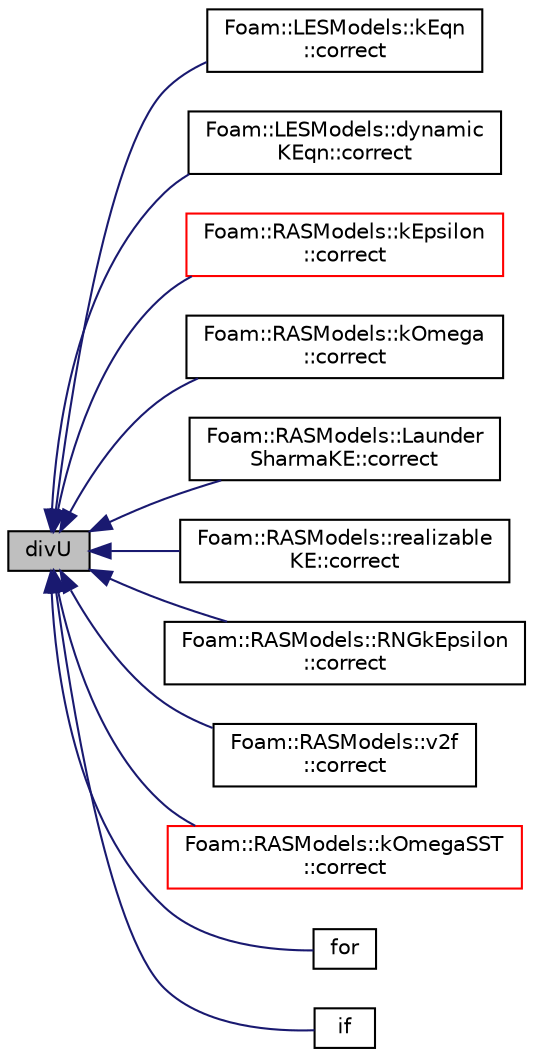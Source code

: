 digraph "divU"
{
  bgcolor="transparent";
  edge [fontname="Helvetica",fontsize="10",labelfontname="Helvetica",labelfontsize="10"];
  node [fontname="Helvetica",fontsize="10",shape=record];
  rankdir="LR";
  Node1 [label="divU",height=0.2,width=0.4,color="black", fillcolor="grey75", style="filled", fontcolor="black"];
  Node1 -> Node2 [dir="back",color="midnightblue",fontsize="10",style="solid",fontname="Helvetica"];
  Node2 [label="Foam::LESModels::kEqn\l::correct",height=0.2,width=0.4,color="black",URL="$a01219.html#a3ae44b28050c3aa494c1d8e18cf618c1",tooltip="Correct eddy-Viscosity and related properties. "];
  Node1 -> Node3 [dir="back",color="midnightblue",fontsize="10",style="solid",fontname="Helvetica"];
  Node3 [label="Foam::LESModels::dynamic\lKEqn::correct",height=0.2,width=0.4,color="black",URL="$a00596.html#a3ae44b28050c3aa494c1d8e18cf618c1",tooltip="Correct Eddy-Viscosity and related properties. "];
  Node1 -> Node4 [dir="back",color="midnightblue",fontsize="10",style="solid",fontname="Helvetica"];
  Node4 [label="Foam::RASModels::kEpsilon\l::correct",height=0.2,width=0.4,color="red",URL="$a01218.html#a3ae44b28050c3aa494c1d8e18cf618c1",tooltip="Solve the turbulence equations and correct the turbulence viscosity. "];
  Node1 -> Node5 [dir="back",color="midnightblue",fontsize="10",style="solid",fontname="Helvetica"];
  Node5 [label="Foam::RASModels::kOmega\l::correct",height=0.2,width=0.4,color="black",URL="$a01235.html#a3ae44b28050c3aa494c1d8e18cf618c1",tooltip="Solve the turbulence equations and correct the turbulence viscosity. "];
  Node1 -> Node6 [dir="back",color="midnightblue",fontsize="10",style="solid",fontname="Helvetica"];
  Node6 [label="Foam::RASModels::Launder\lSharmaKE::correct",height=0.2,width=0.4,color="black",URL="$a01265.html#a3ae44b28050c3aa494c1d8e18cf618c1",tooltip="Solve the turbulence equations and correct the turbulence viscosity. "];
  Node1 -> Node7 [dir="back",color="midnightblue",fontsize="10",style="solid",fontname="Helvetica"];
  Node7 [label="Foam::RASModels::realizable\lKE::correct",height=0.2,width=0.4,color="black",URL="$a02087.html#a3ae44b28050c3aa494c1d8e18cf618c1",tooltip="Solve the turbulence equations and correct the turbulence viscosity. "];
  Node1 -> Node8 [dir="back",color="midnightblue",fontsize="10",style="solid",fontname="Helvetica"];
  Node8 [label="Foam::RASModels::RNGkEpsilon\l::correct",height=0.2,width=0.4,color="black",URL="$a02194.html#a3ae44b28050c3aa494c1d8e18cf618c1",tooltip="Solve the turbulence equations and correct the turbulence viscosity. "];
  Node1 -> Node9 [dir="back",color="midnightblue",fontsize="10",style="solid",fontname="Helvetica"];
  Node9 [label="Foam::RASModels::v2f\l::correct",height=0.2,width=0.4,color="black",URL="$a02761.html#a3ae44b28050c3aa494c1d8e18cf618c1",tooltip="Solve the turbulence equations and correct the turbulence viscosity. "];
  Node1 -> Node10 [dir="back",color="midnightblue",fontsize="10",style="solid",fontname="Helvetica"];
  Node10 [label="Foam::RASModels::kOmegaSST\l::correct",height=0.2,width=0.4,color="red",URL="$a01236.html#a3ae44b28050c3aa494c1d8e18cf618c1",tooltip="Solve the turbulence equations and correct the turbulence viscosity. "];
  Node1 -> Node11 [dir="back",color="midnightblue",fontsize="10",style="solid",fontname="Helvetica"];
  Node11 [label="for",height=0.2,width=0.4,color="black",URL="$a03246.html#ae9610aff8f04c828f9db802f66a18f67"];
  Node1 -> Node12 [dir="back",color="midnightblue",fontsize="10",style="solid",fontname="Helvetica"];
  Node12 [label="if",height=0.2,width=0.4,color="black",URL="$a03267.html#ae7f6f0d4cfb1a33cc26db08d42ed5ade"];
}
